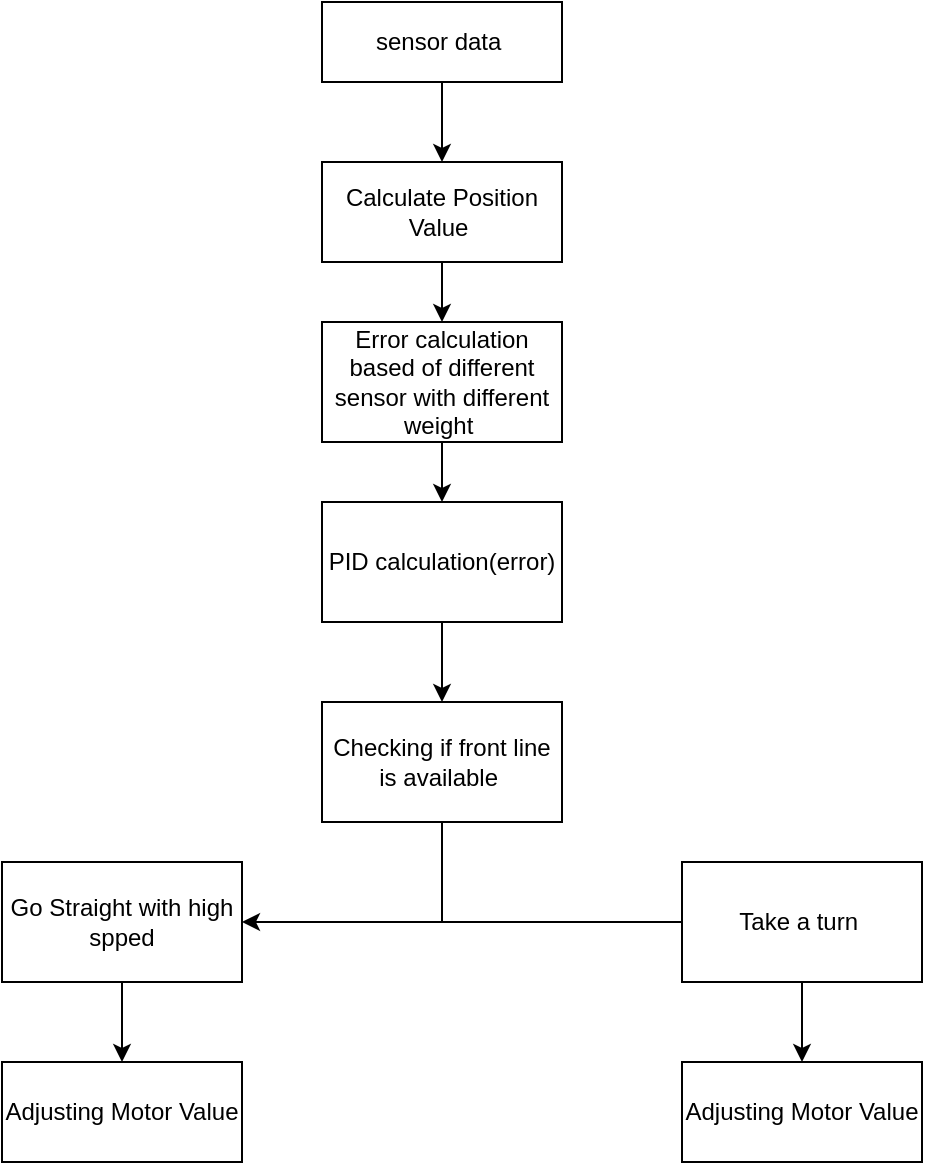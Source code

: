 <mxfile version="24.6.4" type="device">
  <diagram name="Page-1" id="jnrb3AnSm5W35_mpBj12">
    <mxGraphModel dx="1400" dy="751" grid="1" gridSize="10" guides="1" tooltips="1" connect="1" arrows="1" fold="1" page="1" pageScale="1" pageWidth="850" pageHeight="1100" math="0" shadow="0">
      <root>
        <mxCell id="0" />
        <mxCell id="1" parent="0" />
        <mxCell id="0dWEbN-ep3YHkkB7XKQ2-3" value="" style="edgeStyle=orthogonalEdgeStyle;rounded=0;orthogonalLoop=1;jettySize=auto;html=1;" edge="1" parent="1" source="0dWEbN-ep3YHkkB7XKQ2-1">
          <mxGeometry relative="1" as="geometry">
            <mxPoint x="410" y="250" as="targetPoint" />
          </mxGeometry>
        </mxCell>
        <mxCell id="0dWEbN-ep3YHkkB7XKQ2-1" value="sensor data&amp;nbsp;" style="rounded=0;whiteSpace=wrap;html=1;" vertex="1" parent="1">
          <mxGeometry x="350" y="170" width="120" height="40" as="geometry" />
        </mxCell>
        <mxCell id="0dWEbN-ep3YHkkB7XKQ2-9" style="edgeStyle=orthogonalEdgeStyle;rounded=0;orthogonalLoop=1;jettySize=auto;html=1;" edge="1" parent="1" source="0dWEbN-ep3YHkkB7XKQ2-8" target="0dWEbN-ep3YHkkB7XKQ2-10">
          <mxGeometry relative="1" as="geometry">
            <mxPoint x="410" y="360" as="targetPoint" />
          </mxGeometry>
        </mxCell>
        <mxCell id="0dWEbN-ep3YHkkB7XKQ2-8" value="Calculate Position Value&amp;nbsp;" style="rounded=0;whiteSpace=wrap;html=1;" vertex="1" parent="1">
          <mxGeometry x="350" y="250" width="120" height="50" as="geometry" />
        </mxCell>
        <mxCell id="0dWEbN-ep3YHkkB7XKQ2-11" style="edgeStyle=orthogonalEdgeStyle;rounded=0;orthogonalLoop=1;jettySize=auto;html=1;" edge="1" parent="1" source="0dWEbN-ep3YHkkB7XKQ2-10" target="0dWEbN-ep3YHkkB7XKQ2-12">
          <mxGeometry relative="1" as="geometry">
            <mxPoint x="410" y="450" as="targetPoint" />
          </mxGeometry>
        </mxCell>
        <mxCell id="0dWEbN-ep3YHkkB7XKQ2-10" value="Error calculation based of different sensor with different weight&amp;nbsp;" style="rounded=0;whiteSpace=wrap;html=1;" vertex="1" parent="1">
          <mxGeometry x="350" y="330" width="120" height="60" as="geometry" />
        </mxCell>
        <mxCell id="0dWEbN-ep3YHkkB7XKQ2-13" style="edgeStyle=orthogonalEdgeStyle;rounded=0;orthogonalLoop=1;jettySize=auto;html=1;" edge="1" parent="1" source="0dWEbN-ep3YHkkB7XKQ2-12" target="0dWEbN-ep3YHkkB7XKQ2-18">
          <mxGeometry relative="1" as="geometry">
            <mxPoint x="410" y="550" as="targetPoint" />
          </mxGeometry>
        </mxCell>
        <mxCell id="0dWEbN-ep3YHkkB7XKQ2-12" value="PID calculation(error)" style="rounded=0;whiteSpace=wrap;html=1;" vertex="1" parent="1">
          <mxGeometry x="350" y="420" width="120" height="60" as="geometry" />
        </mxCell>
        <mxCell id="0dWEbN-ep3YHkkB7XKQ2-14" value="Adjusting Motor Value" style="rounded=0;whiteSpace=wrap;html=1;" vertex="1" parent="1">
          <mxGeometry x="190" y="700" width="120" height="50" as="geometry" />
        </mxCell>
        <mxCell id="0dWEbN-ep3YHkkB7XKQ2-18" value="Checking if front line is available&amp;nbsp;" style="rounded=0;whiteSpace=wrap;html=1;" vertex="1" parent="1">
          <mxGeometry x="350" y="520" width="120" height="60" as="geometry" />
        </mxCell>
        <mxCell id="0dWEbN-ep3YHkkB7XKQ2-25" value="" style="endArrow=classic;html=1;rounded=0;exitX=0.5;exitY=1;exitDx=0;exitDy=0;" edge="1" parent="1" source="0dWEbN-ep3YHkkB7XKQ2-18">
          <mxGeometry width="50" height="50" relative="1" as="geometry">
            <mxPoint x="460" y="650" as="sourcePoint" />
            <mxPoint x="560" y="630" as="targetPoint" />
            <Array as="points">
              <mxPoint x="410" y="630" />
            </Array>
          </mxGeometry>
        </mxCell>
        <mxCell id="0dWEbN-ep3YHkkB7XKQ2-26" value="" style="endArrow=classic;html=1;rounded=0;" edge="1" parent="1" target="0dWEbN-ep3YHkkB7XKQ2-27">
          <mxGeometry width="50" height="50" relative="1" as="geometry">
            <mxPoint x="410" y="630" as="sourcePoint" />
            <mxPoint x="280" y="630" as="targetPoint" />
            <Array as="points" />
          </mxGeometry>
        </mxCell>
        <mxCell id="0dWEbN-ep3YHkkB7XKQ2-30" value="" style="edgeStyle=orthogonalEdgeStyle;rounded=0;orthogonalLoop=1;jettySize=auto;html=1;" edge="1" parent="1" source="0dWEbN-ep3YHkkB7XKQ2-27" target="0dWEbN-ep3YHkkB7XKQ2-14">
          <mxGeometry relative="1" as="geometry" />
        </mxCell>
        <mxCell id="0dWEbN-ep3YHkkB7XKQ2-27" value="Go Straight with high spped" style="rounded=0;whiteSpace=wrap;html=1;" vertex="1" parent="1">
          <mxGeometry x="190" y="600" width="120" height="60" as="geometry" />
        </mxCell>
        <mxCell id="0dWEbN-ep3YHkkB7XKQ2-31" value="" style="edgeStyle=orthogonalEdgeStyle;rounded=0;orthogonalLoop=1;jettySize=auto;html=1;" edge="1" parent="1" source="0dWEbN-ep3YHkkB7XKQ2-28" target="0dWEbN-ep3YHkkB7XKQ2-29">
          <mxGeometry relative="1" as="geometry" />
        </mxCell>
        <mxCell id="0dWEbN-ep3YHkkB7XKQ2-28" value="Take a turn&amp;nbsp;" style="rounded=0;whiteSpace=wrap;html=1;" vertex="1" parent="1">
          <mxGeometry x="530" y="600" width="120" height="60" as="geometry" />
        </mxCell>
        <mxCell id="0dWEbN-ep3YHkkB7XKQ2-29" value="Adjusting Motor Value" style="rounded=0;whiteSpace=wrap;html=1;" vertex="1" parent="1">
          <mxGeometry x="530" y="700" width="120" height="50" as="geometry" />
        </mxCell>
      </root>
    </mxGraphModel>
  </diagram>
</mxfile>
